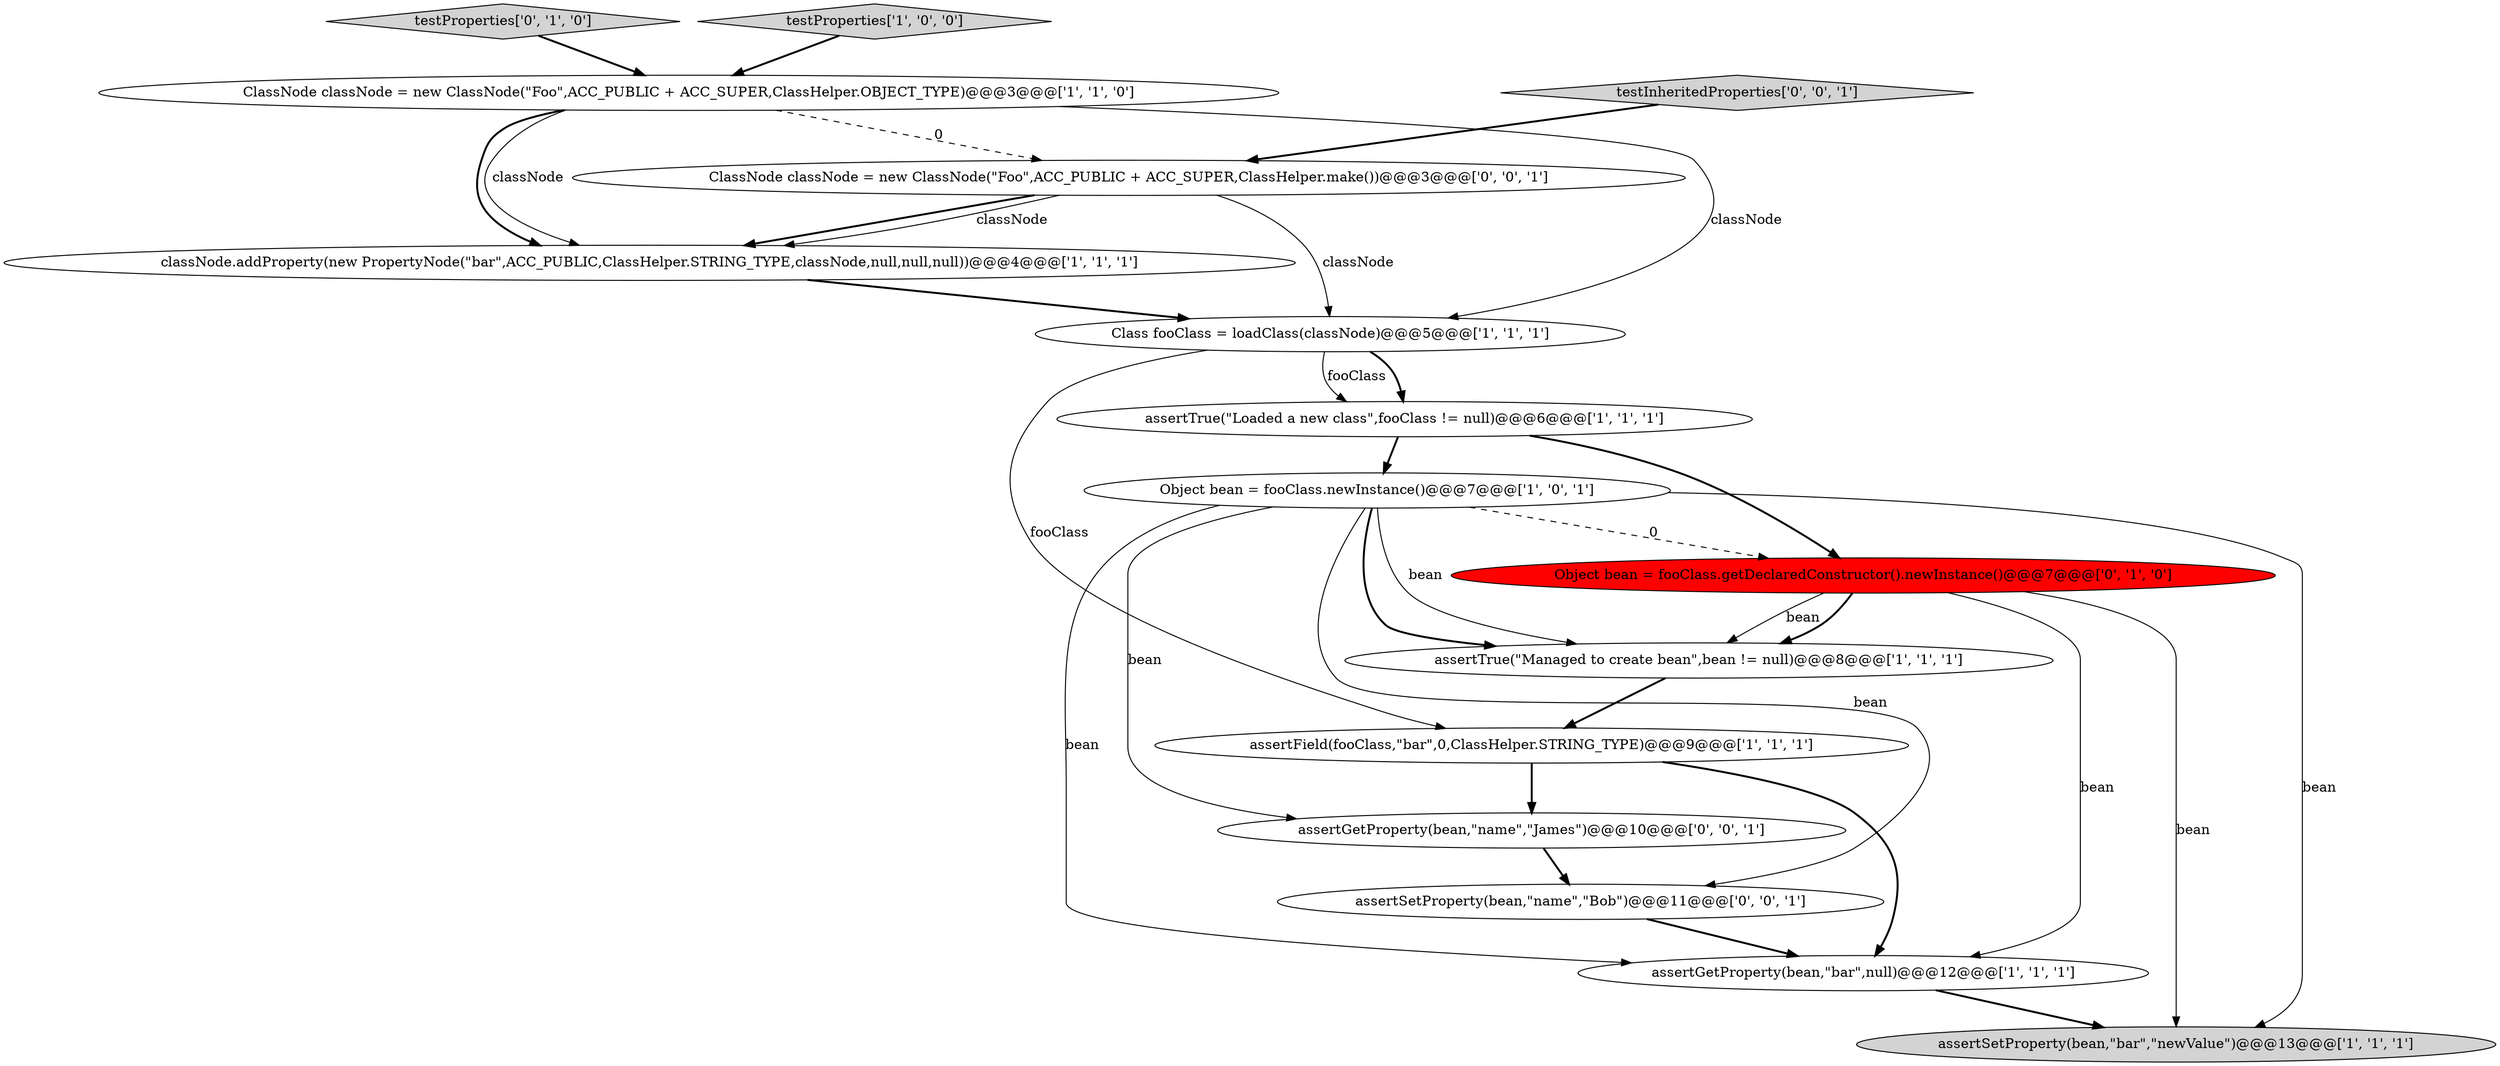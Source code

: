 digraph {
14 [style = filled, label = "testInheritedProperties['0', '0', '1']", fillcolor = lightgray, shape = diamond image = "AAA0AAABBB3BBB"];
0 [style = filled, label = "assertTrue(\"Loaded a new class\",fooClass != null)@@@6@@@['1', '1', '1']", fillcolor = white, shape = ellipse image = "AAA0AAABBB1BBB"];
10 [style = filled, label = "Object bean = fooClass.getDeclaredConstructor().newInstance()@@@7@@@['0', '1', '0']", fillcolor = red, shape = ellipse image = "AAA1AAABBB2BBB"];
11 [style = filled, label = "testProperties['0', '1', '0']", fillcolor = lightgray, shape = diamond image = "AAA0AAABBB2BBB"];
8 [style = filled, label = "testProperties['1', '0', '0']", fillcolor = lightgray, shape = diamond image = "AAA0AAABBB1BBB"];
2 [style = filled, label = "assertField(fooClass,\"bar\",0,ClassHelper.STRING_TYPE)@@@9@@@['1', '1', '1']", fillcolor = white, shape = ellipse image = "AAA0AAABBB1BBB"];
9 [style = filled, label = "ClassNode classNode = new ClassNode(\"Foo\",ACC_PUBLIC + ACC_SUPER,ClassHelper.OBJECT_TYPE)@@@3@@@['1', '1', '0']", fillcolor = white, shape = ellipse image = "AAA0AAABBB1BBB"];
6 [style = filled, label = "Object bean = fooClass.newInstance()@@@7@@@['1', '0', '1']", fillcolor = white, shape = ellipse image = "AAA0AAABBB1BBB"];
1 [style = filled, label = "Class fooClass = loadClass(classNode)@@@5@@@['1', '1', '1']", fillcolor = white, shape = ellipse image = "AAA0AAABBB1BBB"];
15 [style = filled, label = "assertSetProperty(bean,\"name\",\"Bob\")@@@11@@@['0', '0', '1']", fillcolor = white, shape = ellipse image = "AAA0AAABBB3BBB"];
12 [style = filled, label = "ClassNode classNode = new ClassNode(\"Foo\",ACC_PUBLIC + ACC_SUPER,ClassHelper.make())@@@3@@@['0', '0', '1']", fillcolor = white, shape = ellipse image = "AAA0AAABBB3BBB"];
5 [style = filled, label = "classNode.addProperty(new PropertyNode(\"bar\",ACC_PUBLIC,ClassHelper.STRING_TYPE,classNode,null,null,null))@@@4@@@['1', '1', '1']", fillcolor = white, shape = ellipse image = "AAA0AAABBB1BBB"];
4 [style = filled, label = "assertSetProperty(bean,\"bar\",\"newValue\")@@@13@@@['1', '1', '1']", fillcolor = lightgray, shape = ellipse image = "AAA0AAABBB1BBB"];
13 [style = filled, label = "assertGetProperty(bean,\"name\",\"James\")@@@10@@@['0', '0', '1']", fillcolor = white, shape = ellipse image = "AAA0AAABBB3BBB"];
7 [style = filled, label = "assertGetProperty(bean,\"bar\",null)@@@12@@@['1', '1', '1']", fillcolor = white, shape = ellipse image = "AAA0AAABBB1BBB"];
3 [style = filled, label = "assertTrue(\"Managed to create bean\",bean != null)@@@8@@@['1', '1', '1']", fillcolor = white, shape = ellipse image = "AAA0AAABBB1BBB"];
6->4 [style = solid, label="bean"];
6->3 [style = bold, label=""];
10->3 [style = solid, label="bean"];
6->15 [style = solid, label="bean"];
12->5 [style = bold, label=""];
1->2 [style = solid, label="fooClass"];
15->7 [style = bold, label=""];
0->6 [style = bold, label=""];
9->5 [style = solid, label="classNode"];
9->1 [style = solid, label="classNode"];
10->3 [style = bold, label=""];
1->0 [style = bold, label=""];
7->4 [style = bold, label=""];
10->4 [style = solid, label="bean"];
11->9 [style = bold, label=""];
6->7 [style = solid, label="bean"];
1->0 [style = solid, label="fooClass"];
2->13 [style = bold, label=""];
6->10 [style = dashed, label="0"];
5->1 [style = bold, label=""];
0->10 [style = bold, label=""];
3->2 [style = bold, label=""];
12->1 [style = solid, label="classNode"];
12->5 [style = solid, label="classNode"];
14->12 [style = bold, label=""];
6->3 [style = solid, label="bean"];
8->9 [style = bold, label=""];
6->13 [style = solid, label="bean"];
9->5 [style = bold, label=""];
9->12 [style = dashed, label="0"];
10->7 [style = solid, label="bean"];
13->15 [style = bold, label=""];
2->7 [style = bold, label=""];
}
